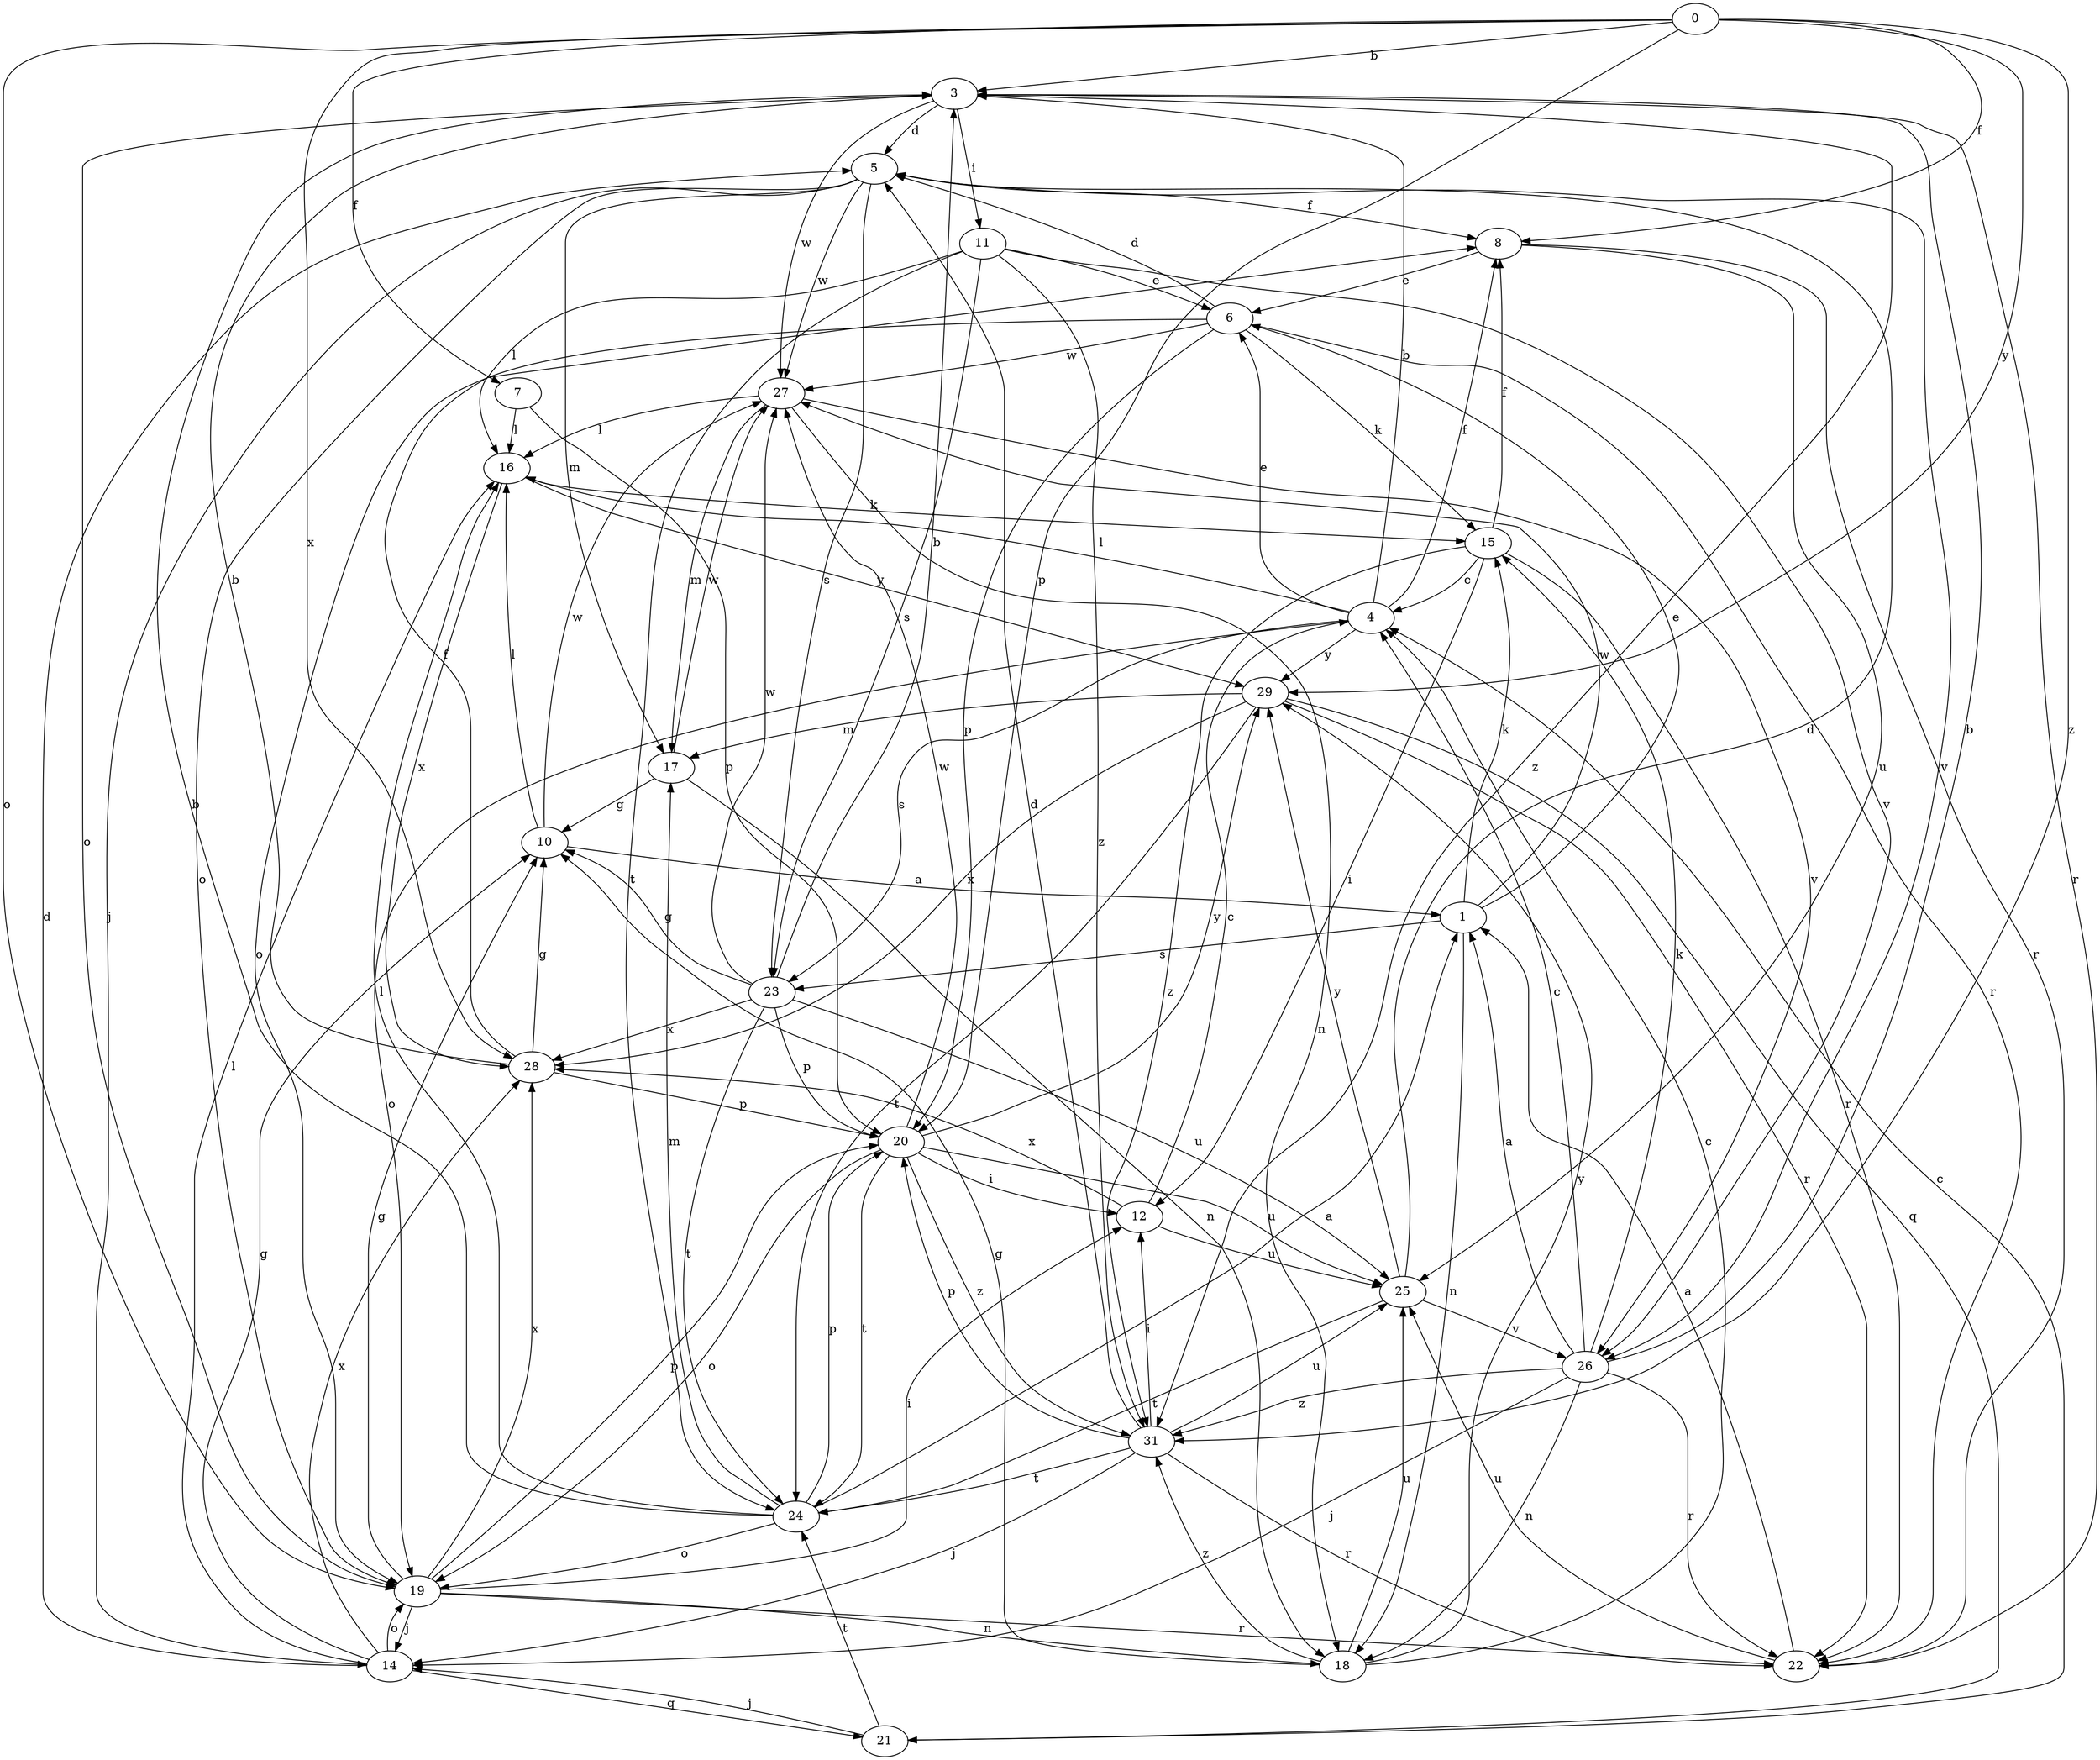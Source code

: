 strict digraph  {
0;
1;
3;
4;
5;
6;
7;
8;
10;
11;
12;
14;
15;
16;
17;
18;
19;
20;
21;
22;
23;
24;
25;
26;
27;
28;
29;
31;
0 -> 3  [label=b];
0 -> 7  [label=f];
0 -> 8  [label=f];
0 -> 19  [label=o];
0 -> 20  [label=p];
0 -> 28  [label=x];
0 -> 29  [label=y];
0 -> 31  [label=z];
1 -> 6  [label=e];
1 -> 15  [label=k];
1 -> 18  [label=n];
1 -> 23  [label=s];
1 -> 27  [label=w];
3 -> 5  [label=d];
3 -> 11  [label=i];
3 -> 19  [label=o];
3 -> 22  [label=r];
3 -> 27  [label=w];
3 -> 31  [label=z];
4 -> 3  [label=b];
4 -> 6  [label=e];
4 -> 8  [label=f];
4 -> 16  [label=l];
4 -> 19  [label=o];
4 -> 23  [label=s];
4 -> 29  [label=y];
5 -> 8  [label=f];
5 -> 14  [label=j];
5 -> 17  [label=m];
5 -> 19  [label=o];
5 -> 23  [label=s];
5 -> 26  [label=v];
5 -> 27  [label=w];
6 -> 5  [label=d];
6 -> 15  [label=k];
6 -> 19  [label=o];
6 -> 20  [label=p];
6 -> 22  [label=r];
6 -> 27  [label=w];
7 -> 16  [label=l];
7 -> 20  [label=p];
8 -> 6  [label=e];
8 -> 22  [label=r];
8 -> 25  [label=u];
10 -> 1  [label=a];
10 -> 16  [label=l];
10 -> 27  [label=w];
11 -> 6  [label=e];
11 -> 16  [label=l];
11 -> 23  [label=s];
11 -> 24  [label=t];
11 -> 26  [label=v];
11 -> 31  [label=z];
12 -> 4  [label=c];
12 -> 25  [label=u];
12 -> 28  [label=x];
14 -> 5  [label=d];
14 -> 10  [label=g];
14 -> 16  [label=l];
14 -> 19  [label=o];
14 -> 21  [label=q];
14 -> 28  [label=x];
15 -> 4  [label=c];
15 -> 8  [label=f];
15 -> 12  [label=i];
15 -> 22  [label=r];
15 -> 31  [label=z];
16 -> 15  [label=k];
16 -> 28  [label=x];
16 -> 29  [label=y];
17 -> 10  [label=g];
17 -> 18  [label=n];
17 -> 27  [label=w];
18 -> 4  [label=c];
18 -> 10  [label=g];
18 -> 25  [label=u];
18 -> 29  [label=y];
18 -> 31  [label=z];
19 -> 10  [label=g];
19 -> 12  [label=i];
19 -> 14  [label=j];
19 -> 18  [label=n];
19 -> 20  [label=p];
19 -> 22  [label=r];
19 -> 28  [label=x];
20 -> 12  [label=i];
20 -> 19  [label=o];
20 -> 24  [label=t];
20 -> 25  [label=u];
20 -> 27  [label=w];
20 -> 29  [label=y];
20 -> 31  [label=z];
21 -> 4  [label=c];
21 -> 14  [label=j];
21 -> 24  [label=t];
22 -> 1  [label=a];
22 -> 25  [label=u];
23 -> 3  [label=b];
23 -> 10  [label=g];
23 -> 20  [label=p];
23 -> 24  [label=t];
23 -> 25  [label=u];
23 -> 27  [label=w];
23 -> 28  [label=x];
24 -> 1  [label=a];
24 -> 3  [label=b];
24 -> 16  [label=l];
24 -> 17  [label=m];
24 -> 19  [label=o];
24 -> 20  [label=p];
25 -> 5  [label=d];
25 -> 24  [label=t];
25 -> 26  [label=v];
25 -> 29  [label=y];
26 -> 1  [label=a];
26 -> 3  [label=b];
26 -> 4  [label=c];
26 -> 14  [label=j];
26 -> 15  [label=k];
26 -> 18  [label=n];
26 -> 22  [label=r];
26 -> 31  [label=z];
27 -> 16  [label=l];
27 -> 17  [label=m];
27 -> 18  [label=n];
27 -> 26  [label=v];
28 -> 3  [label=b];
28 -> 8  [label=f];
28 -> 10  [label=g];
28 -> 20  [label=p];
29 -> 17  [label=m];
29 -> 21  [label=q];
29 -> 22  [label=r];
29 -> 24  [label=t];
29 -> 28  [label=x];
31 -> 5  [label=d];
31 -> 12  [label=i];
31 -> 14  [label=j];
31 -> 20  [label=p];
31 -> 22  [label=r];
31 -> 24  [label=t];
31 -> 25  [label=u];
}
